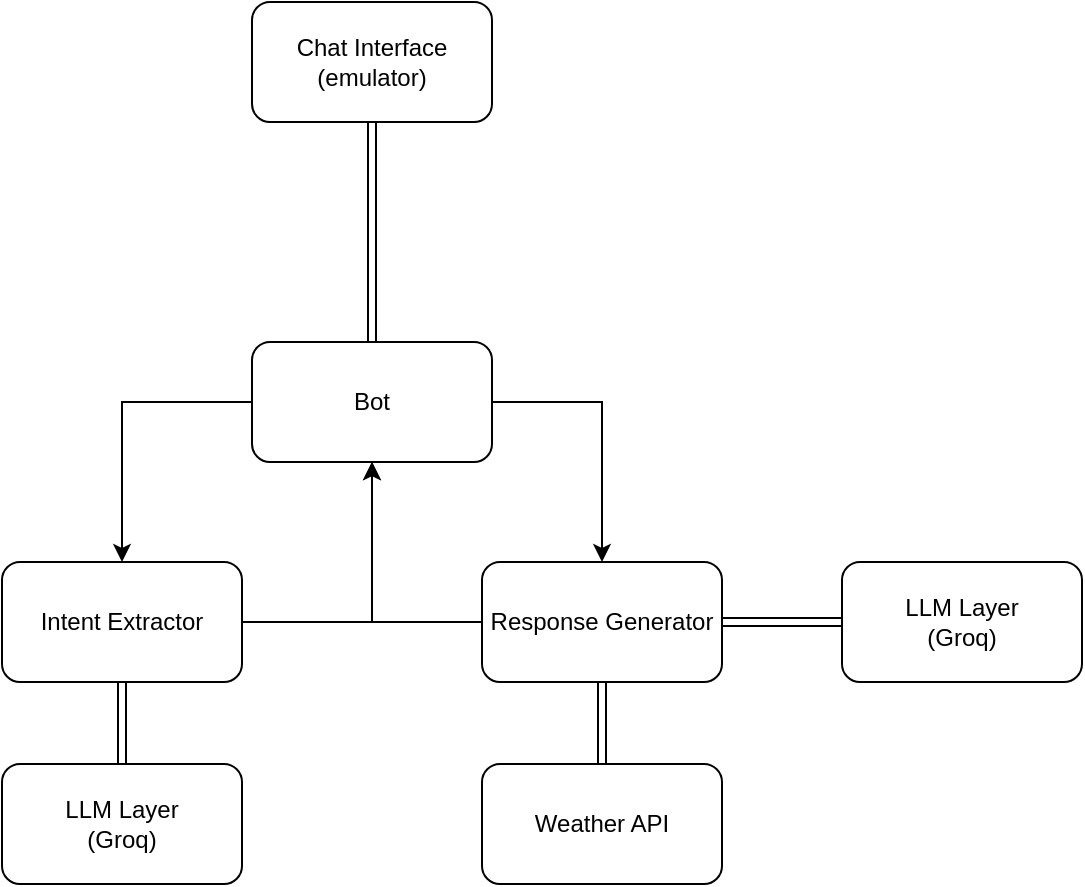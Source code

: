 <mxfile>
    <diagram name="Page-1" id="P4wz9tz5DpIjRcyxbAzH">
        <mxGraphModel dx="905" dy="407" grid="1" gridSize="10" guides="1" tooltips="1" connect="1" arrows="1" fold="1" page="1" pageScale="1" pageWidth="850" pageHeight="1100" math="0" shadow="0">
            <root>
                <mxCell id="0"/>
                <mxCell id="1" parent="0"/>
                <mxCell id="JRjFhBzN5Ztp_i3TkOo--5" style="edgeStyle=orthogonalEdgeStyle;rounded=0;orthogonalLoop=1;jettySize=auto;html=1;entryX=0.5;entryY=0;entryDx=0;entryDy=0;shape=link;" parent="1" source="JRjFhBzN5Ztp_i3TkOo--1" target="JRjFhBzN5Ztp_i3TkOo--4" edge="1">
                    <mxGeometry relative="1" as="geometry"/>
                </mxCell>
                <mxCell id="JRjFhBzN5Ztp_i3TkOo--7" style="edgeStyle=orthogonalEdgeStyle;rounded=0;orthogonalLoop=1;jettySize=auto;html=1;entryX=0.5;entryY=1;entryDx=0;entryDy=0;" parent="1" source="JRjFhBzN5Ztp_i3TkOo--1" target="JRjFhBzN5Ztp_i3TkOo--3" edge="1">
                    <mxGeometry relative="1" as="geometry"/>
                </mxCell>
                <mxCell id="JRjFhBzN5Ztp_i3TkOo--1" value="Intent Extractor" style="rounded=1;whiteSpace=wrap;html=1;" parent="1" vertex="1">
                    <mxGeometry x="240" y="440" width="120" height="60" as="geometry"/>
                </mxCell>
                <mxCell id="JRjFhBzN5Ztp_i3TkOo--9" style="edgeStyle=orthogonalEdgeStyle;rounded=0;orthogonalLoop=1;jettySize=auto;html=1;entryX=0.5;entryY=1;entryDx=0;entryDy=0;" parent="1" source="JRjFhBzN5Ztp_i3TkOo--2" target="JRjFhBzN5Ztp_i3TkOo--3" edge="1">
                    <mxGeometry relative="1" as="geometry">
                        <Array as="points">
                            <mxPoint x="425" y="470"/>
                        </Array>
                    </mxGeometry>
                </mxCell>
                <mxCell id="3" style="edgeStyle=none;html=1;shape=link;" edge="1" parent="1" source="JRjFhBzN5Ztp_i3TkOo--2" target="2">
                    <mxGeometry relative="1" as="geometry"/>
                </mxCell>
                <mxCell id="5" style="edgeStyle=none;html=1;exitX=1;exitY=0.5;exitDx=0;exitDy=0;shape=link;" edge="1" parent="1" source="JRjFhBzN5Ztp_i3TkOo--2" target="4">
                    <mxGeometry relative="1" as="geometry"/>
                </mxCell>
                <mxCell id="JRjFhBzN5Ztp_i3TkOo--2" value="Response Generator" style="rounded=1;whiteSpace=wrap;html=1;" parent="1" vertex="1">
                    <mxGeometry x="480" y="440" width="120" height="60" as="geometry"/>
                </mxCell>
                <mxCell id="JRjFhBzN5Ztp_i3TkOo--6" style="edgeStyle=orthogonalEdgeStyle;rounded=0;orthogonalLoop=1;jettySize=auto;html=1;entryX=0.5;entryY=0;entryDx=0;entryDy=0;" parent="1" source="JRjFhBzN5Ztp_i3TkOo--3" target="JRjFhBzN5Ztp_i3TkOo--1" edge="1">
                    <mxGeometry relative="1" as="geometry"/>
                </mxCell>
                <mxCell id="JRjFhBzN5Ztp_i3TkOo--8" style="edgeStyle=orthogonalEdgeStyle;rounded=0;orthogonalLoop=1;jettySize=auto;html=1;entryX=0.5;entryY=0;entryDx=0;entryDy=0;" parent="1" source="JRjFhBzN5Ztp_i3TkOo--3" target="JRjFhBzN5Ztp_i3TkOo--2" edge="1">
                    <mxGeometry relative="1" as="geometry">
                        <Array as="points">
                            <mxPoint x="540" y="360"/>
                        </Array>
                    </mxGeometry>
                </mxCell>
                <mxCell id="JRjFhBzN5Ztp_i3TkOo--11" style="edgeStyle=orthogonalEdgeStyle;rounded=0;orthogonalLoop=1;jettySize=auto;html=1;entryX=0.5;entryY=1;entryDx=0;entryDy=0;shape=link;" parent="1" source="JRjFhBzN5Ztp_i3TkOo--3" target="JRjFhBzN5Ztp_i3TkOo--10" edge="1">
                    <mxGeometry relative="1" as="geometry"/>
                </mxCell>
                <mxCell id="JRjFhBzN5Ztp_i3TkOo--3" value="Bot" style="rounded=1;whiteSpace=wrap;html=1;" parent="1" vertex="1">
                    <mxGeometry x="365" y="330" width="120" height="60" as="geometry"/>
                </mxCell>
                <mxCell id="JRjFhBzN5Ztp_i3TkOo--4" value="LLM Layer&lt;div&gt;(Groq)&lt;/div&gt;" style="rounded=1;whiteSpace=wrap;html=1;" parent="1" vertex="1">
                    <mxGeometry x="240" y="541" width="120" height="60" as="geometry"/>
                </mxCell>
                <mxCell id="JRjFhBzN5Ztp_i3TkOo--10" value="Chat Interface&lt;div&gt;(emulator)&lt;/div&gt;" style="rounded=1;whiteSpace=wrap;html=1;" parent="1" vertex="1">
                    <mxGeometry x="365" y="160" width="120" height="60" as="geometry"/>
                </mxCell>
                <mxCell id="2" value="Weather API" style="rounded=1;whiteSpace=wrap;html=1;" vertex="1" parent="1">
                    <mxGeometry x="480" y="541" width="120" height="60" as="geometry"/>
                </mxCell>
                <mxCell id="4" value="LLM Layer&lt;div&gt;(Groq)&lt;/div&gt;" style="rounded=1;whiteSpace=wrap;html=1;" vertex="1" parent="1">
                    <mxGeometry x="660" y="440" width="120" height="60" as="geometry"/>
                </mxCell>
            </root>
        </mxGraphModel>
    </diagram>
</mxfile>